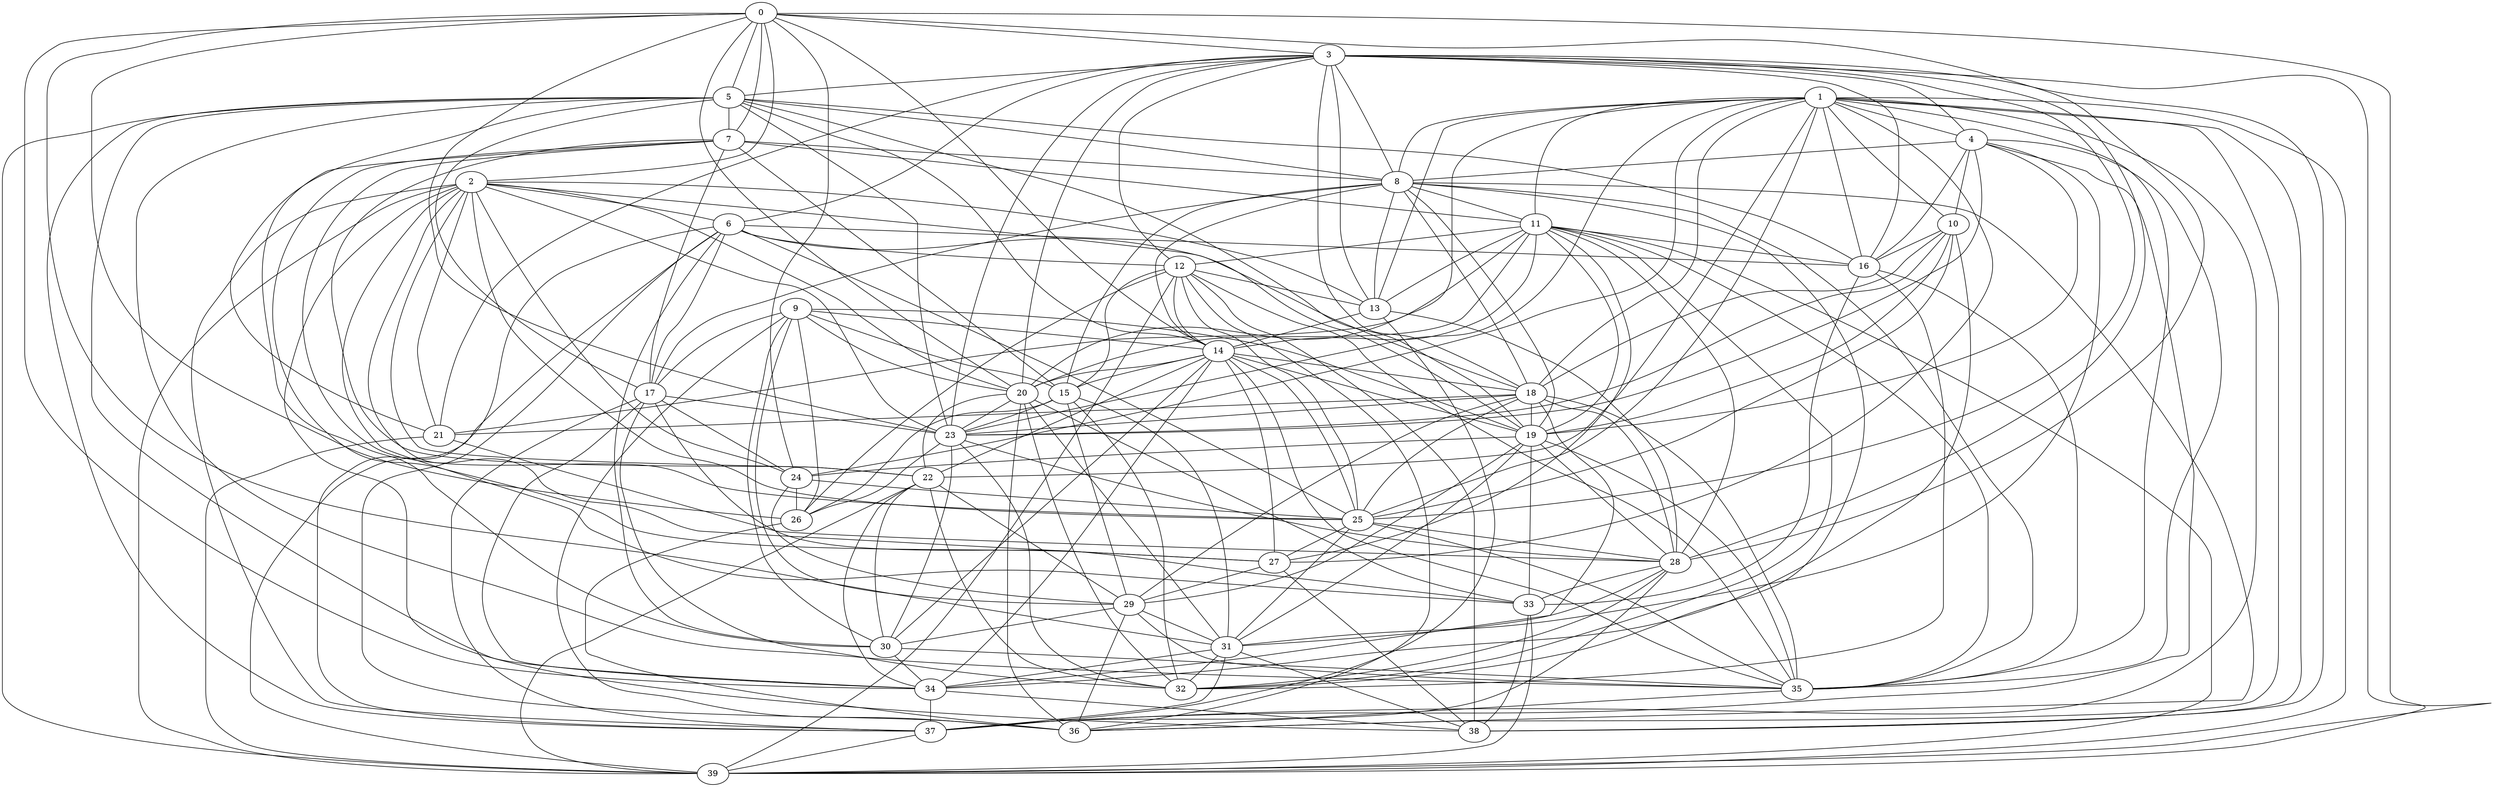 strict graph "" {
	0	[w=-9];
	2	[w=-13];
	0 -- 2	[w=16];
	3	[w=-12];
	0 -- 3	[w=-10];
	5	[w=2];
	0 -- 5	[w=2];
	7	[w=16];
	0 -- 7	[w=-5];
	14	[w=-11];
	0 -- 14	[w=11];
	20	[w=-16];
	0 -- 20	[w=2];
	23	[w=9];
	0 -- 23	[w=2];
	24	[w=14];
	0 -- 24	[w=3];
	26	[w=14];
	0 -- 26	[w=-3];
	28	[w=5];
	0 -- 28	[w=3];
	31	[w=13];
	0 -- 31	[w=6];
	34	[w=4];
	0 -- 34	[w=-9];
	39	[w=16];
	0 -- 39	[w=14];
	1	[w=-8];
	4	[w=9];
	1 -- 4	[w=-3];
	8	[w=10];
	1 -- 8	[w=-4];
	10	[w=-9];
	1 -- 10	[w=11];
	11	[w=9];
	1 -- 11	[w=-3];
	13	[w=-10];
	1 -- 13	[w=-9];
	16	[w=4];
	1 -- 16	[w=13];
	18	[w=-13];
	1 -- 18	[w=4];
	1 -- 20	[w=-2];
	22	[w=-14];
	1 -- 22	[w=12];
	1 -- 23	[w=-11];
	1 -- 24	[w=-12];
	25	[w=-7];
	1 -- 25	[w=-16];
	27	[w=-2];
	1 -- 27	[w=7];
	35	[w=2];
	1 -- 35	[w=10];
	36	[w=-15];
	1 -- 36	[w=13];
	37	[w=15];
	1 -- 37	[w=6];
	38	[w=4];
	1 -- 38	[w=16];
	1 -- 39	[w=14];
	6	[w=4];
	2 -- 6	[w=6];
	2 -- 13	[w=-14];
	19	[w=-4];
	2 -- 19	[w=16];
	2 -- 20	[w=10];
	21	[w=14];
	2 -- 21	[w=-11];
	2 -- 22	[w=13];
	2 -- 23	[w=3];
	2 -- 24	[w=15];
	2 -- 25	[w=5];
	2 -- 27	[w=-10];
	33	[w=3];
	2 -- 33	[w=-2];
	2 -- 37	[w=8];
	2 -- 38	[w=-4];
	2 -- 39	[w=-10];
	3 -- 4	[w=3];
	3 -- 5	[w=10];
	3 -- 6	[w=-13];
	3 -- 8	[w=-14];
	12	[w=-2];
	3 -- 12	[w=5];
	3 -- 13	[w=12];
	3 -- 16	[w=-15];
	3 -- 18	[w=-15];
	3 -- 20	[w=-6];
	3 -- 21	[w=14];
	3 -- 23	[w=-9];
	3 -- 25	[w=-2];
	3 -- 28	[w=-11];
	3 -- 38	[w=2];
	3 -- 39	[w=9];
	4 -- 8	[w=16];
	4 -- 10	[w=-9];
	4 -- 16	[w=-10];
	4 -- 19	[w=10];
	4 -- 23	[w=-13];
	4 -- 31	[w=7];
	4 -- 35	[w=2];
	4 -- 37	[w=4];
	5 -- 7	[w=12];
	5 -- 8	[w=-11];
	5 -- 14	[w=15];
	5 -- 16	[w=7];
	17	[w=13];
	5 -- 17	[w=3];
	5 -- 19	[w=-15];
	5 -- 21	[w=3];
	5 -- 23	[w=-12];
	5 -- 34	[w=-6];
	5 -- 35	[w=6];
	5 -- 37	[w=9];
	5 -- 39	[w=-2];
	6 -- 12	[w=-11];
	6 -- 16	[w=-11];
	6 -- 17	[w=-5];
	6 -- 18	[w=-6];
	6 -- 25	[w=2];
	30	[w=8];
	6 -- 30	[w=-5];
	6 -- 36	[w=5];
	6 -- 37	[w=-4];
	6 -- 39	[w=14];
	7 -- 8	[w=4];
	7 -- 11	[w=15];
	15	[w=-10];
	7 -- 15	[w=-16];
	7 -- 17	[w=-16];
	7 -- 22	[w=-9];
	7 -- 25	[w=-4];
	7 -- 27	[w=12];
	7 -- 30	[w=-3];
	8 -- 11	[w=8];
	8 -- 13	[w=-2];
	8 -- 14	[w=-7];
	8 -- 15	[w=-10];
	8 -- 17	[w=-5];
	8 -- 18	[w=-5];
	8 -- 19	[w=11];
	32	[w=14];
	8 -- 32	[w=13];
	8 -- 35	[w=15];
	8 -- 36	[w=-15];
	9	[w=3];
	9 -- 14	[w=9];
	9 -- 15	[w=-13];
	9 -- 17	[w=-16];
	9 -- 19	[w=-7];
	9 -- 20	[w=-5];
	9 -- 26	[w=12];
	29	[w=2];
	9 -- 29	[w=-13];
	9 -- 30	[w=9];
	9 -- 36	[w=-11];
	10 -- 16	[w=5];
	10 -- 18	[w=-15];
	10 -- 19	[w=-5];
	10 -- 23	[w=-14];
	10 -- 25	[w=-7];
	10 -- 34	[w=8];
	11 -- 12	[w=-11];
	11 -- 13	[w=-10];
	11 -- 14	[w=-3];
	11 -- 16	[w=-3];
	11 -- 19	[w=8];
	11 -- 20	[w=-12];
	11 -- 21	[w=5];
	11 -- 27	[w=14];
	11 -- 28	[w=-4];
	11 -- 32	[w=2];
	11 -- 35	[w=12];
	11 -- 39	[w=4];
	12 -- 13	[w=-9];
	12 -- 14	[w=-14];
	12 -- 15	[w=14];
	12 -- 25	[w=16];
	12 -- 26	[w=15];
	12 -- 35	[w=12];
	12 -- 36	[w=-13];
	12 -- 38	[w=-15];
	12 -- 39	[w=5];
	13 -- 14	[w=9];
	13 -- 28	[w=11];
	13 -- 37	[w=-2];
	14 -- 15	[w=14];
	14 -- 18	[w=-16];
	14 -- 19	[w=11];
	14 -- 20	[w=-3];
	14 -- 22	[w=5];
	14 -- 25	[w=-15];
	14 -- 27	[w=16];
	14 -- 30	[w=-10];
	14 -- 34	[w=14];
	14 -- 35	[w=10];
	15 -- 23	[w=-2];
	15 -- 26	[w=-11];
	15 -- 29	[w=-4];
	15 -- 31	[w=4];
	15 -- 32	[w=-11];
	16 -- 32	[w=-9];
	16 -- 33	[w=-15];
	16 -- 35	[w=11];
	17 -- 23	[w=-16];
	17 -- 24	[w=-16];
	17 -- 32	[w=-16];
	17 -- 33	[w=4];
	17 -- 34	[w=-7];
	17 -- 37	[w=-11];
	18 -- 19	[w=-9];
	18 -- 21	[w=2];
	18 -- 23	[w=10];
	18 -- 25	[w=11];
	18 -- 28	[w=16];
	18 -- 29	[w=-3];
	18 -- 34	[w=-10];
	18 -- 35	[w=8];
	19 -- 24	[w=9];
	19 -- 28	[w=9];
	19 -- 29	[w=5];
	19 -- 31	[w=9];
	19 -- 33	[w=-14];
	19 -- 35	[w=3];
	20 -- 22	[w=-4];
	20 -- 23	[w=7];
	20 -- 31	[w=-16];
	20 -- 32	[w=13];
	20 -- 33	[w=-5];
	20 -- 36	[w=-4];
	21 -- 28	[w=-10];
	21 -- 39	[w=2];
	22 -- 29	[w=13];
	22 -- 30	[w=15];
	22 -- 32	[w=8];
	22 -- 34	[w=-16];
	22 -- 39	[w=-6];
	23 -- 26	[w=-9];
	23 -- 28	[w=8];
	23 -- 30	[w=8];
	23 -- 32	[w=2];
	24 -- 25	[w=4];
	24 -- 26	[w=-15];
	24 -- 29	[w=6];
	25 -- 27	[w=13];
	25 -- 28	[w=13];
	25 -- 31	[w=-4];
	25 -- 35	[w=14];
	26 -- 36	[w=-12];
	27 -- 29	[w=2];
	27 -- 38	[w=6];
	28 -- 31	[w=10];
	28 -- 32	[w=-7];
	28 -- 33	[w=-13];
	28 -- 37	[w=11];
	29 -- 30	[w=-14];
	29 -- 31	[w=-5];
	29 -- 35	[w=15];
	29 -- 36	[w=15];
	30 -- 34	[w=12];
	30 -- 35	[w=4];
	31 -- 32	[w=4];
	31 -- 34	[w=-15];
	31 -- 37	[w=-5];
	31 -- 38	[w=8];
	33 -- 38	[w=4];
	33 -- 39	[w=8];
	34 -- 37	[w=-8];
	34 -- 38	[w=14];
	35 -- 36	[w=10];
	37 -- 39	[w=16];
}
